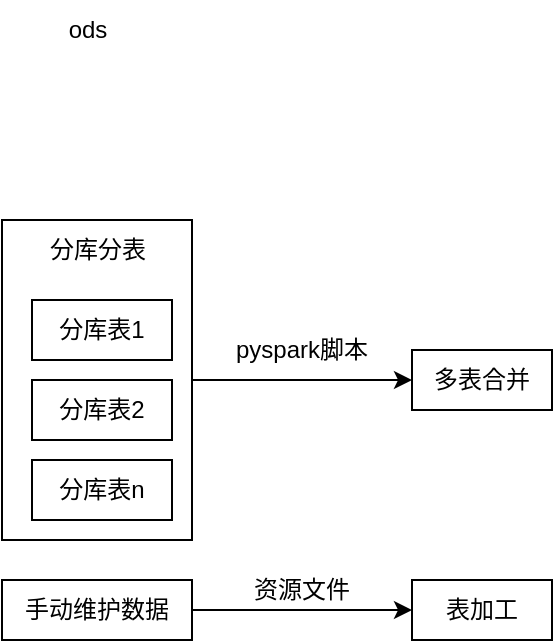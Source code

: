 <mxfile version="21.0.6" type="github">
  <diagram name="第 1 页" id="br-GKpQ_sZ6VN7s1dgz4">
    <mxGraphModel dx="794" dy="515" grid="1" gridSize="10" guides="1" tooltips="1" connect="1" arrows="1" fold="1" page="1" pageScale="1" pageWidth="827" pageHeight="1169" math="0" shadow="0">
      <root>
        <mxCell id="0" />
        <mxCell id="1" parent="0" />
        <mxCell id="2lm1UO-0tJKi5weSdFDt-12" style="edgeStyle=orthogonalEdgeStyle;rounded=0;orthogonalLoop=1;jettySize=auto;html=1;exitX=1;exitY=0.5;exitDx=0;exitDy=0;entryX=0;entryY=0.5;entryDx=0;entryDy=0;" edge="1" parent="1" source="2lm1UO-0tJKi5weSdFDt-11" target="2lm1UO-0tJKi5weSdFDt-4">
          <mxGeometry relative="1" as="geometry" />
        </mxCell>
        <mxCell id="2lm1UO-0tJKi5weSdFDt-11" value="" style="rounded=0;whiteSpace=wrap;html=1;" vertex="1" parent="1">
          <mxGeometry x="165" y="170" width="95" height="160" as="geometry" />
        </mxCell>
        <mxCell id="pksf3MI67b47W_wXIJH8-1" value="分库表1" style="rounded=0;whiteSpace=wrap;html=1;" parent="1" vertex="1">
          <mxGeometry x="180" y="210" width="70" height="30" as="geometry" />
        </mxCell>
        <mxCell id="2lm1UO-0tJKi5weSdFDt-3" value="ods" style="text;html=1;strokeColor=none;fillColor=none;align=center;verticalAlign=middle;whiteSpace=wrap;rounded=0;" vertex="1" parent="1">
          <mxGeometry x="177.5" y="60" width="60" height="30" as="geometry" />
        </mxCell>
        <mxCell id="2lm1UO-0tJKi5weSdFDt-4" value="多表合并" style="rounded=0;whiteSpace=wrap;html=1;" vertex="1" parent="1">
          <mxGeometry x="370" y="235" width="70" height="30" as="geometry" />
        </mxCell>
        <mxCell id="2lm1UO-0tJKi5weSdFDt-6" value="分库表2" style="rounded=0;whiteSpace=wrap;html=1;" vertex="1" parent="1">
          <mxGeometry x="180" y="250" width="70" height="30" as="geometry" />
        </mxCell>
        <mxCell id="2lm1UO-0tJKi5weSdFDt-9" value="分库表n" style="rounded=0;whiteSpace=wrap;html=1;" vertex="1" parent="1">
          <mxGeometry x="180" y="290" width="70" height="30" as="geometry" />
        </mxCell>
        <mxCell id="2lm1UO-0tJKi5weSdFDt-13" value="pyspark脚本" style="text;html=1;strokeColor=none;fillColor=none;align=center;verticalAlign=middle;whiteSpace=wrap;rounded=0;" vertex="1" parent="1">
          <mxGeometry x="280" y="220" width="70" height="30" as="geometry" />
        </mxCell>
        <mxCell id="2lm1UO-0tJKi5weSdFDt-16" style="edgeStyle=orthogonalEdgeStyle;rounded=0;orthogonalLoop=1;jettySize=auto;html=1;exitX=1;exitY=0.5;exitDx=0;exitDy=0;entryX=0;entryY=0.5;entryDx=0;entryDy=0;" edge="1" parent="1" source="2lm1UO-0tJKi5weSdFDt-14" target="2lm1UO-0tJKi5weSdFDt-15">
          <mxGeometry relative="1" as="geometry" />
        </mxCell>
        <mxCell id="2lm1UO-0tJKi5weSdFDt-14" value="手动维护数据" style="rounded=0;whiteSpace=wrap;html=1;" vertex="1" parent="1">
          <mxGeometry x="165" y="350" width="95" height="30" as="geometry" />
        </mxCell>
        <mxCell id="2lm1UO-0tJKi5weSdFDt-15" value="表加工" style="rounded=0;whiteSpace=wrap;html=1;" vertex="1" parent="1">
          <mxGeometry x="370" y="350" width="70" height="30" as="geometry" />
        </mxCell>
        <mxCell id="2lm1UO-0tJKi5weSdFDt-17" value="资源文件" style="text;html=1;strokeColor=none;fillColor=none;align=center;verticalAlign=middle;whiteSpace=wrap;rounded=0;" vertex="1" parent="1">
          <mxGeometry x="280" y="340" width="70" height="30" as="geometry" />
        </mxCell>
        <mxCell id="2lm1UO-0tJKi5weSdFDt-18" value="分库分表" style="text;html=1;strokeColor=none;fillColor=none;align=center;verticalAlign=middle;whiteSpace=wrap;rounded=0;" vertex="1" parent="1">
          <mxGeometry x="182.5" y="170" width="60" height="30" as="geometry" />
        </mxCell>
      </root>
    </mxGraphModel>
  </diagram>
</mxfile>
